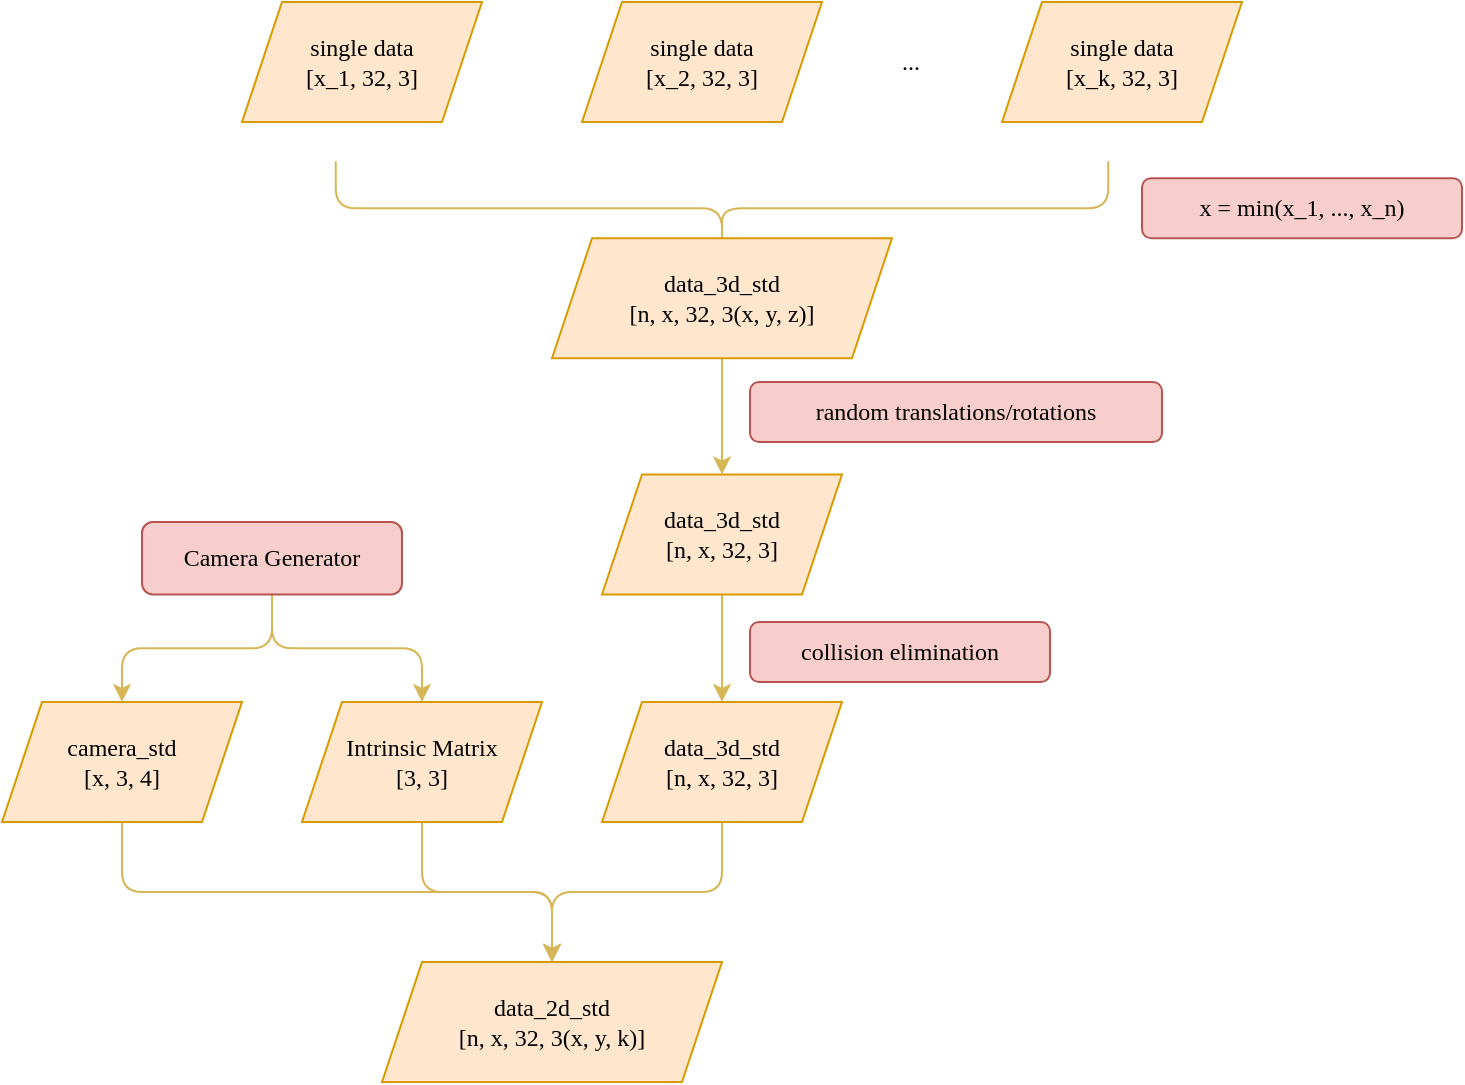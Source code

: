 <mxfile version="14.4.2" type="device"><diagram id="9s97h7k0bubqWDQC65jR" name="第 1 页"><mxGraphModel dx="1933" dy="997" grid="1" gridSize="10" guides="1" tooltips="1" connect="1" arrows="1" fold="1" page="1" pageScale="1" pageWidth="827" pageHeight="1169" math="0" shadow="0"><root><mxCell id="0"/><mxCell id="1" parent="0"/><mxCell id="yvIX6kfMoT0ItGWIidRV-2" value="single data&lt;br&gt;[x_1, 32, 3]" style="shape=parallelogram;perimeter=parallelogramPerimeter;whiteSpace=wrap;html=1;fixedSize=1;fontFamily=Verdana;fillColor=#ffe6cc;strokeColor=#d79b00;" parent="1" vertex="1"><mxGeometry x="80" y="220" width="120" height="60" as="geometry"/></mxCell><mxCell id="yvIX6kfMoT0ItGWIidRV-3" value="single data&lt;br&gt;[x_2, 32, 3]" style="shape=parallelogram;perimeter=parallelogramPerimeter;whiteSpace=wrap;html=1;fixedSize=1;fontFamily=Verdana;fillColor=#ffe6cc;strokeColor=#d79b00;" parent="1" vertex="1"><mxGeometry x="250" y="220" width="120" height="60" as="geometry"/></mxCell><mxCell id="yvIX6kfMoT0ItGWIidRV-4" value="..." style="text;html=1;align=center;verticalAlign=middle;resizable=0;points=[];autosize=1;fontFamily=Verdana;" parent="1" vertex="1"><mxGeometry x="399" y="240" width="30" height="20" as="geometry"/></mxCell><mxCell id="yvIX6kfMoT0ItGWIidRV-5" value="single data&lt;br&gt;[x_k, 32, 3]" style="shape=parallelogram;perimeter=parallelogramPerimeter;whiteSpace=wrap;html=1;fixedSize=1;fontFamily=Verdana;fillColor=#ffe6cc;strokeColor=#d79b00;" parent="1" vertex="1"><mxGeometry x="460" y="220" width="120" height="60" as="geometry"/></mxCell><mxCell id="yvIX6kfMoT0ItGWIidRV-6" value="" style="shape=curlyBracket;whiteSpace=wrap;html=1;rounded=1;fontFamily=Verdana;rotation=-90;fillColor=#fff2cc;strokeColor=#d6b656;" parent="1" vertex="1"><mxGeometry x="296.56" y="130" width="46.88" height="386.25" as="geometry"/></mxCell><mxCell id="yvIX6kfMoT0ItGWIidRV-8" value="x = min(x_1, ..., x_n)" style="whiteSpace=wrap;html=1;fontFamily=Verdana;rounded=1;fillColor=#f8cecc;strokeColor=#b85450;" parent="1" vertex="1"><mxGeometry x="530" y="308.13" width="160" height="30" as="geometry"/></mxCell><mxCell id="yvIX6kfMoT0ItGWIidRV-14" style="edgeStyle=orthogonalEdgeStyle;rounded=0;orthogonalLoop=1;jettySize=auto;html=1;exitX=0.5;exitY=1;exitDx=0;exitDy=0;entryX=0.5;entryY=0;entryDx=0;entryDy=0;fontFamily=Verdana;fillColor=#fff2cc;strokeColor=#d6b656;" parent="1" source="yvIX6kfMoT0ItGWIidRV-10" target="yvIX6kfMoT0ItGWIidRV-13" edge="1"><mxGeometry relative="1" as="geometry"/></mxCell><mxCell id="yvIX6kfMoT0ItGWIidRV-10" value="data_3d_std&lt;br&gt;[n, x, 32, 3(x, y, z)]" style="shape=parallelogram;perimeter=parallelogramPerimeter;whiteSpace=wrap;html=1;fixedSize=1;fontFamily=Verdana;fillColor=#ffe6cc;strokeColor=#d79b00;" parent="1" vertex="1"><mxGeometry x="235" y="338.13" width="170" height="60" as="geometry"/></mxCell><mxCell id="yvIX6kfMoT0ItGWIidRV-19" style="edgeStyle=orthogonalEdgeStyle;rounded=1;orthogonalLoop=1;jettySize=auto;html=1;exitX=0.5;exitY=1;exitDx=0;exitDy=0;entryX=0.5;entryY=0;entryDx=0;entryDy=0;fontFamily=Verdana;fillColor=#fff2cc;strokeColor=#d6b656;" parent="1" source="yvIX6kfMoT0ItGWIidRV-13" target="yvIX6kfMoT0ItGWIidRV-16" edge="1"><mxGeometry relative="1" as="geometry"/></mxCell><mxCell id="yvIX6kfMoT0ItGWIidRV-13" value="data_3d_std&lt;br&gt;[n, x, 32, 3]" style="shape=parallelogram;perimeter=parallelogramPerimeter;whiteSpace=wrap;html=1;fixedSize=1;fontFamily=Verdana;fillColor=#ffe6cc;strokeColor=#d79b00;" parent="1" vertex="1"><mxGeometry x="260" y="456.25" width="120" height="60" as="geometry"/></mxCell><mxCell id="yvIX6kfMoT0ItGWIidRV-15" value="random translations/rotations" style="whiteSpace=wrap;html=1;fontFamily=Verdana;rounded=1;fillColor=#f8cecc;strokeColor=#b85450;" parent="1" vertex="1"><mxGeometry x="334" y="410" width="206" height="30" as="geometry"/></mxCell><mxCell id="yvIX6kfMoT0ItGWIidRV-28" style="edgeStyle=orthogonalEdgeStyle;rounded=1;orthogonalLoop=1;jettySize=auto;html=1;exitX=0.5;exitY=1;exitDx=0;exitDy=0;entryX=0.5;entryY=0;entryDx=0;entryDy=0;fontFamily=Verdana;fillColor=#fff2cc;strokeColor=#d6b656;" parent="1" source="yvIX6kfMoT0ItGWIidRV-16" target="yvIX6kfMoT0ItGWIidRV-25" edge="1"><mxGeometry relative="1" as="geometry"/></mxCell><mxCell id="yvIX6kfMoT0ItGWIidRV-16" value="data_3d_std&lt;br&gt;[n, x, 32, 3]" style="shape=parallelogram;perimeter=parallelogramPerimeter;whiteSpace=wrap;html=1;fixedSize=1;fontFamily=Verdana;fillColor=#ffe6cc;strokeColor=#d79b00;" parent="1" vertex="1"><mxGeometry x="260" y="570" width="120" height="60" as="geometry"/></mxCell><mxCell id="yvIX6kfMoT0ItGWIidRV-18" value="collision elimination" style="whiteSpace=wrap;html=1;fontFamily=Verdana;rounded=1;fillColor=#f8cecc;strokeColor=#b85450;" parent="1" vertex="1"><mxGeometry x="334" y="530" width="150" height="30" as="geometry"/></mxCell><mxCell id="yvIX6kfMoT0ItGWIidRV-23" value="" style="edgeStyle=orthogonalEdgeStyle;rounded=1;orthogonalLoop=1;jettySize=auto;html=1;fontFamily=Verdana;fillColor=#fff2cc;strokeColor=#d6b656;" parent="1" source="yvIX6kfMoT0ItGWIidRV-20" target="yvIX6kfMoT0ItGWIidRV-22" edge="1"><mxGeometry relative="1" as="geometry"/></mxCell><mxCell id="yvIX6kfMoT0ItGWIidRV-24" style="edgeStyle=orthogonalEdgeStyle;rounded=1;orthogonalLoop=1;jettySize=auto;html=1;exitX=0.5;exitY=1;exitDx=0;exitDy=0;entryX=0.5;entryY=0;entryDx=0;entryDy=0;fontFamily=Verdana;fillColor=#fff2cc;strokeColor=#d6b656;" parent="1" source="yvIX6kfMoT0ItGWIidRV-20" target="yvIX6kfMoT0ItGWIidRV-21" edge="1"><mxGeometry relative="1" as="geometry"/></mxCell><mxCell id="yvIX6kfMoT0ItGWIidRV-20" value="Camera Generator" style="rounded=1;whiteSpace=wrap;html=1;fontFamily=Verdana;fillColor=#f8cecc;strokeColor=#b85450;" parent="1" vertex="1"><mxGeometry x="30" y="480" width="130" height="36.25" as="geometry"/></mxCell><mxCell id="yvIX6kfMoT0ItGWIidRV-26" style="edgeStyle=orthogonalEdgeStyle;rounded=1;orthogonalLoop=1;jettySize=auto;html=1;exitX=0.5;exitY=1;exitDx=0;exitDy=0;entryX=0.5;entryY=0;entryDx=0;entryDy=0;fontFamily=Verdana;fillColor=#fff2cc;strokeColor=#d6b656;" parent="1" source="yvIX6kfMoT0ItGWIidRV-21" target="yvIX6kfMoT0ItGWIidRV-25" edge="1"><mxGeometry relative="1" as="geometry"/></mxCell><mxCell id="yvIX6kfMoT0ItGWIidRV-21" value="camera_std&lt;br&gt;[x, 3, 4]" style="shape=parallelogram;perimeter=parallelogramPerimeter;whiteSpace=wrap;html=1;fixedSize=1;fontFamily=Verdana;fillColor=#ffe6cc;strokeColor=#d79b00;" parent="1" vertex="1"><mxGeometry x="-40" y="570" width="120" height="60" as="geometry"/></mxCell><mxCell id="yvIX6kfMoT0ItGWIidRV-27" style="edgeStyle=orthogonalEdgeStyle;rounded=1;orthogonalLoop=1;jettySize=auto;html=1;exitX=0.5;exitY=1;exitDx=0;exitDy=0;fontFamily=Verdana;entryX=0.5;entryY=0;entryDx=0;entryDy=0;fillColor=#fff2cc;strokeColor=#d6b656;" parent="1" source="yvIX6kfMoT0ItGWIidRV-22" target="yvIX6kfMoT0ItGWIidRV-25" edge="1"><mxGeometry relative="1" as="geometry"><mxPoint x="240" y="700" as="targetPoint"/></mxGeometry></mxCell><mxCell id="yvIX6kfMoT0ItGWIidRV-22" value="Intrinsic Matrix&lt;br&gt;[3, 3]" style="shape=parallelogram;perimeter=parallelogramPerimeter;whiteSpace=wrap;html=1;fixedSize=1;fontFamily=Verdana;fillColor=#ffe6cc;strokeColor=#d79b00;" parent="1" vertex="1"><mxGeometry x="110" y="570" width="120" height="60" as="geometry"/></mxCell><mxCell id="yvIX6kfMoT0ItGWIidRV-25" value="data_2d_std&lt;br&gt;[n, x, 32, 3(x, y, k)]" style="shape=parallelogram;perimeter=parallelogramPerimeter;whiteSpace=wrap;html=1;fixedSize=1;fontFamily=Verdana;fillColor=#ffe6cc;strokeColor=#d79b00;" parent="1" vertex="1"><mxGeometry x="150" y="700" width="170" height="60" as="geometry"/></mxCell></root></mxGraphModel></diagram></mxfile>